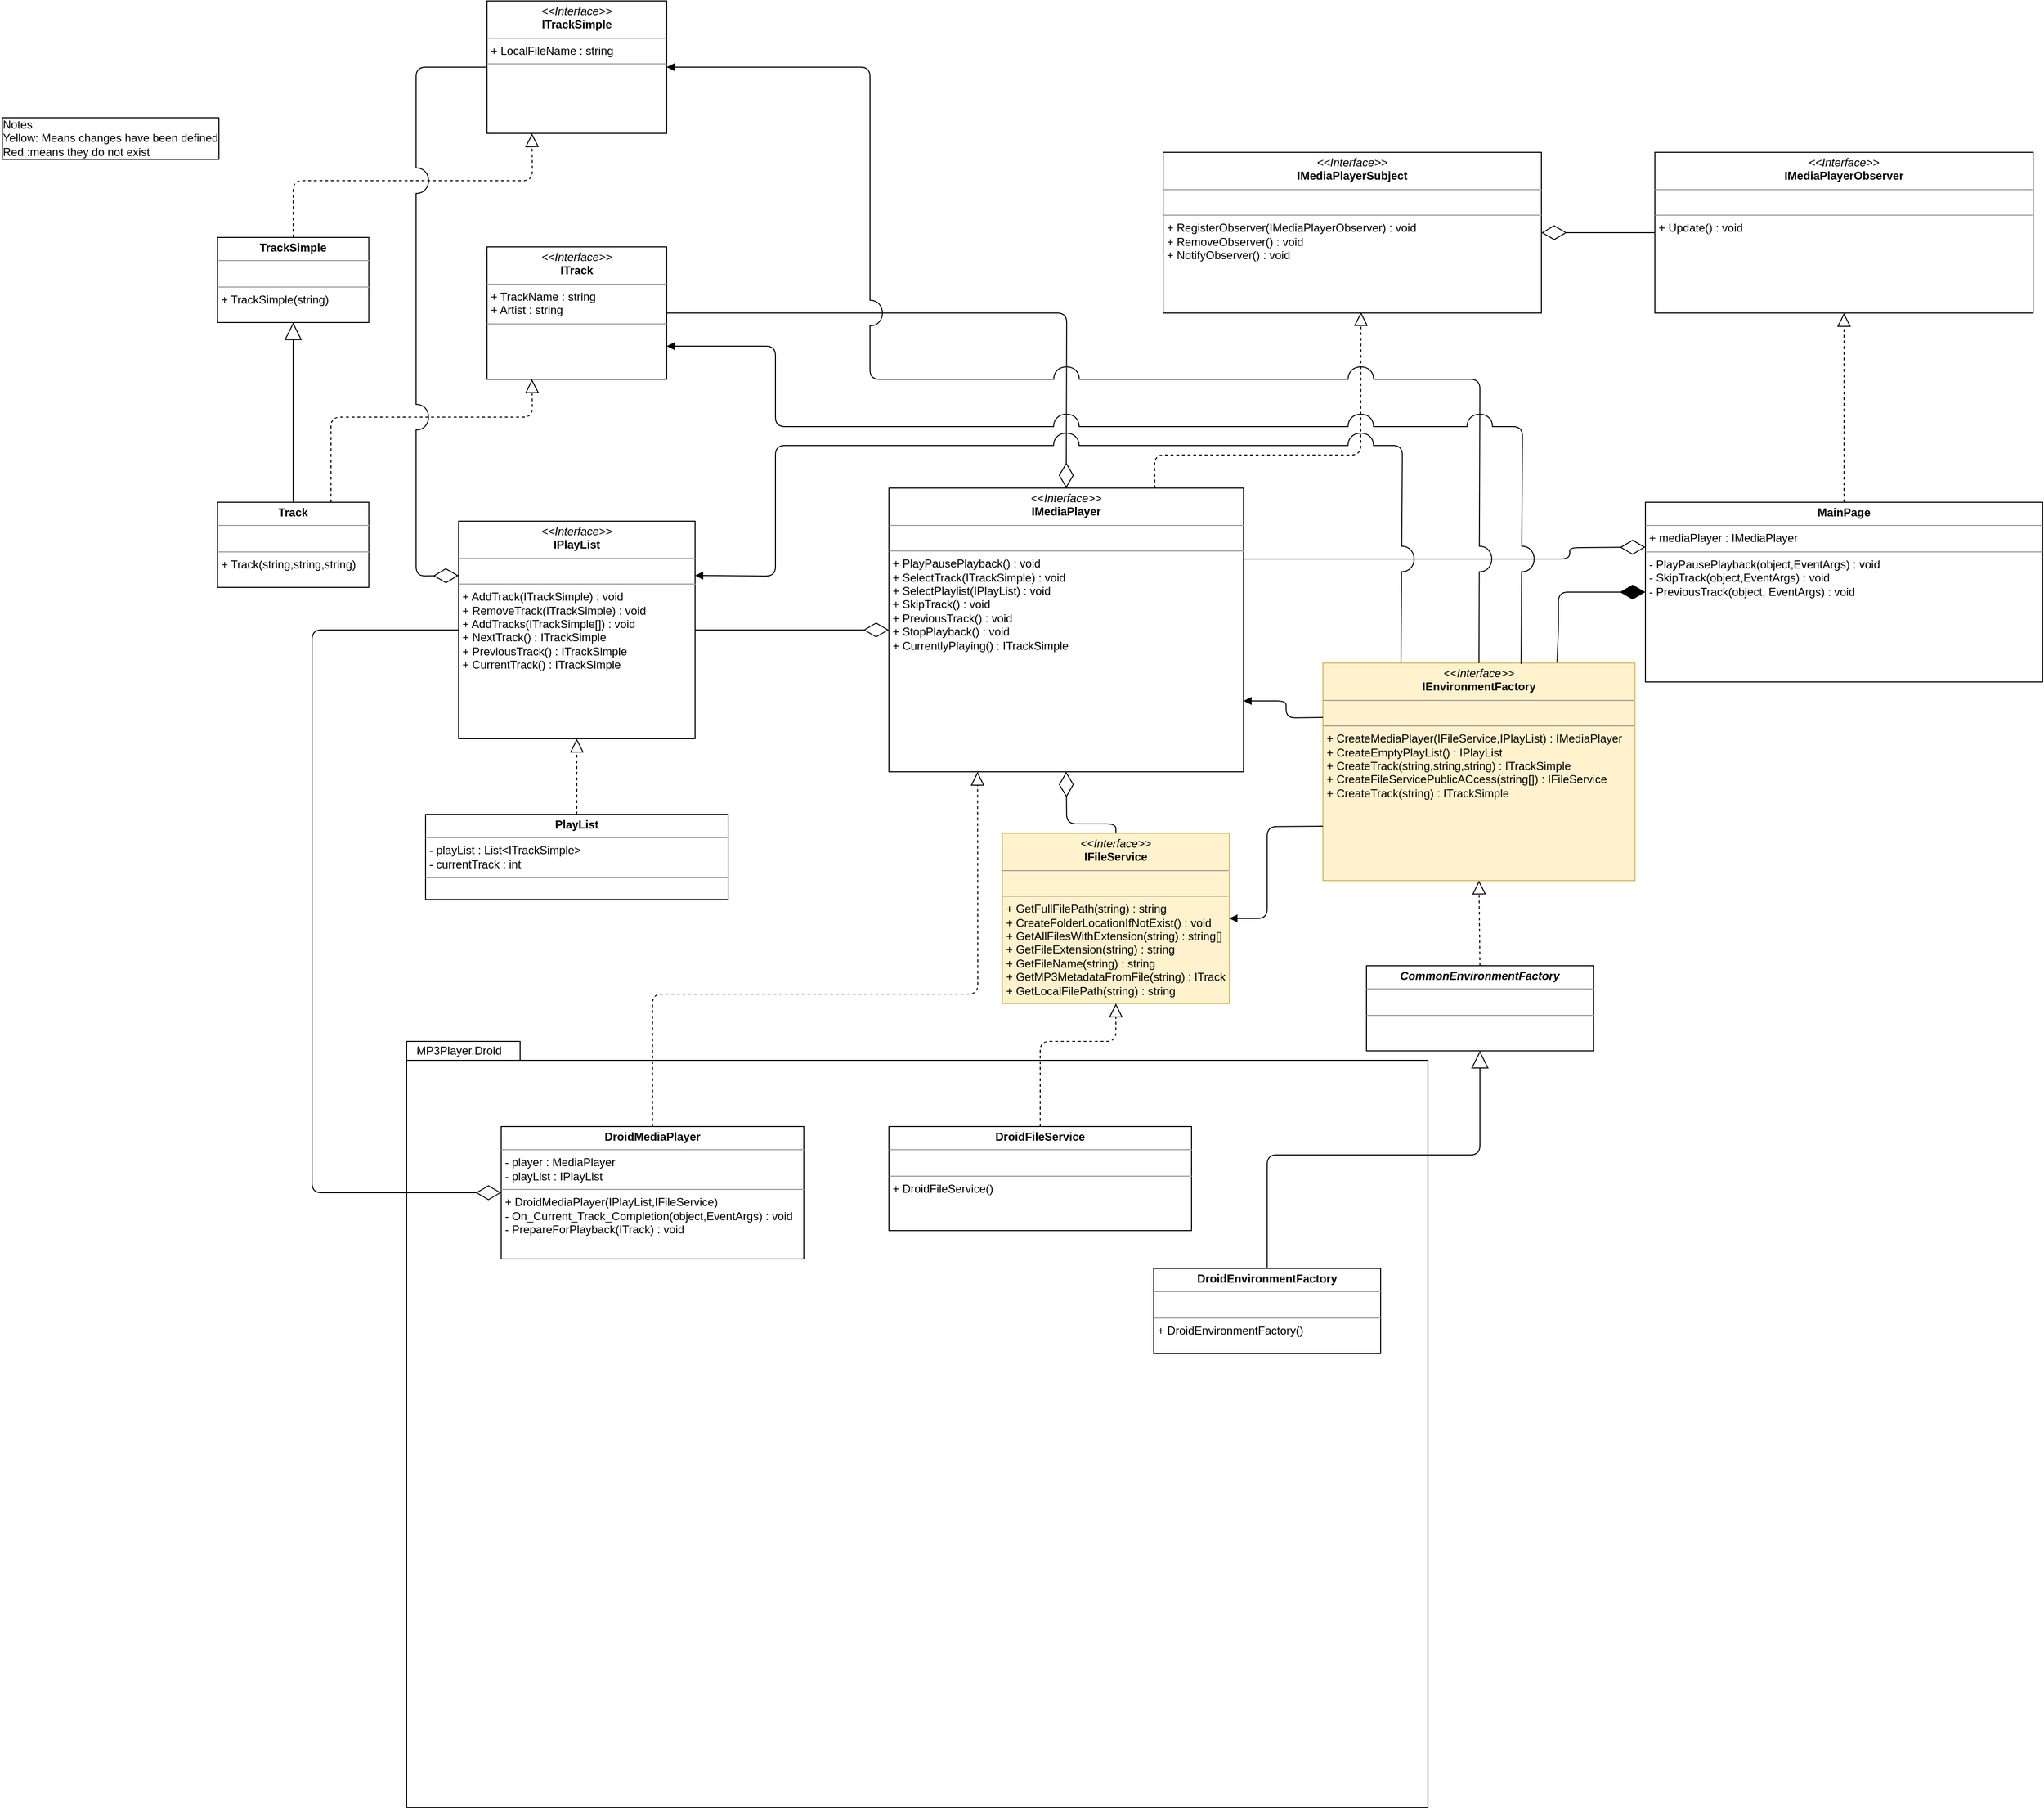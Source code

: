 <mxfile version="13.7.3" type="device"><diagram id="HUUeFHDhWBTNai8ZHie3" name="Page-1"><mxGraphModel dx="3972" dy="1922" grid="1" gridSize="10" guides="1" tooltips="1" connect="1" arrows="1" fold="1" page="1" pageScale="1" pageWidth="850" pageHeight="1100" math="0" shadow="0"><root><mxCell id="0"/><mxCell id="1" parent="0"/><mxCell id="qrjVzgQeKRkrGwkwkKDf-11" value="" style="endArrow=diamondThin;endFill=0;endSize=24;html=1;entryX=0;entryY=0.25;entryDx=0;entryDy=0;exitX=1;exitY=0.25;exitDx=0;exitDy=0;" edge="1" parent="1" source="0vaAGUW5ZTAlbGXLbAiR-6" target="EVAu9j5WxXPU5zPUNy9v-1"><mxGeometry width="160" relative="1" as="geometry"><mxPoint x="-390" y="-340" as="sourcePoint"/><mxPoint x="-230" y="-340" as="targetPoint"/><Array as="points"><mxPoint x="-260" y="-330"/><mxPoint x="-260" y="-342"/></Array></mxGeometry></mxCell><mxCell id="0vaAGUW5ZTAlbGXLbAiR-6" value="&lt;p style=&quot;margin: 0px ; margin-top: 4px ; text-align: center&quot;&gt;&lt;i&gt;&amp;lt;&amp;lt;Interface&amp;gt;&amp;gt;&lt;/i&gt;&lt;br&gt;&lt;b&gt;IMediaPlayer&lt;/b&gt;&lt;/p&gt;&lt;hr size=&quot;1&quot;&gt;&lt;p style=&quot;margin: 0px ; margin-left: 4px&quot;&gt;&lt;br&gt;&lt;/p&gt;&lt;hr size=&quot;1&quot;&gt;&lt;p style=&quot;margin: 0px ; margin-left: 4px&quot;&gt;&lt;span&gt;+ PlayPausePlayback() : void&lt;/span&gt;&lt;br&gt;&lt;/p&gt;&lt;p style=&quot;margin: 0px ; margin-left: 4px&quot;&gt;&lt;span&gt;+ SelectTrack(ITrackSimple) : void&lt;/span&gt;&lt;/p&gt;&lt;p style=&quot;margin: 0px ; margin-left: 4px&quot;&gt;&lt;span&gt;+ SelectPlaylist(IPlayList) : void&lt;/span&gt;&lt;/p&gt;&lt;p style=&quot;margin: 0px ; margin-left: 4px&quot;&gt;+ SkipTrack() : void&lt;span&gt;&lt;br&gt;&lt;/span&gt;&lt;/p&gt;&lt;p style=&quot;margin: 0px ; margin-left: 4px&quot;&gt;+ PreviousTrack() : void&lt;/p&gt;&lt;p style=&quot;margin: 0px ; margin-left: 4px&quot;&gt;+ StopPlayback() : void&lt;/p&gt;&lt;p style=&quot;margin: 0px ; margin-left: 4px&quot;&gt;+ CurrentlyPlaying() : ITrackSimple&lt;/p&gt;" style="verticalAlign=top;align=left;overflow=fill;fontSize=12;fontFamily=Helvetica;html=1;" parent="1" vertex="1"><mxGeometry x="-980" y="-405" width="375" height="300" as="geometry"/></mxCell><mxCell id="0vaAGUW5ZTAlbGXLbAiR-7" value="&lt;p style=&quot;margin: 0px ; margin-top: 4px ; text-align: center&quot;&gt;&lt;i&gt;&amp;lt;&amp;lt;Interface&amp;gt;&amp;gt;&lt;/i&gt;&lt;br&gt;&lt;b&gt;ITrack&lt;/b&gt;&lt;/p&gt;&lt;hr size=&quot;1&quot;&gt;&lt;p style=&quot;margin: 0px ; margin-left: 4px&quot;&gt;+ TrackName : string&lt;/p&gt;&lt;p style=&quot;margin: 0px ; margin-left: 4px&quot;&gt;+ Artist : string&lt;/p&gt;&lt;hr size=&quot;1&quot;&gt;&lt;p style=&quot;margin: 0px ; margin-left: 4px&quot;&gt;&lt;br&gt;&lt;/p&gt;" style="verticalAlign=top;align=left;overflow=fill;fontSize=12;fontFamily=Helvetica;html=1;" parent="1" vertex="1"><mxGeometry x="-1405" y="-660" width="190" height="140" as="geometry"/></mxCell><mxCell id="mlcBbqj9xhRoWr511YXS-2" value="&lt;p style=&quot;margin: 0px ; margin-top: 4px ; text-align: center&quot;&gt;&lt;i&gt;&amp;lt;&amp;lt;Interface&amp;gt;&amp;gt;&lt;/i&gt;&lt;br&gt;&lt;b&gt;IPlayList&lt;/b&gt;&lt;/p&gt;&lt;hr size=&quot;1&quot;&gt;&lt;p style=&quot;margin: 0px ; margin-left: 4px&quot;&gt;&lt;br&gt;&lt;/p&gt;&lt;hr size=&quot;1&quot;&gt;&lt;p style=&quot;margin: 0px ; margin-left: 4px&quot;&gt;+ AddTrack(ITrackSimple) : void&lt;/p&gt;&lt;p style=&quot;margin: 0px ; margin-left: 4px&quot;&gt;+ RemoveTrack(ITrackSimple) : void&lt;/p&gt;&lt;p style=&quot;margin: 0px ; margin-left: 4px&quot;&gt;+ AddTracks(ITrackSimple[]) : void&lt;/p&gt;&lt;p style=&quot;margin: 0px ; margin-left: 4px&quot;&gt;+ NextTrack() : ITrackSimple&lt;/p&gt;&lt;p style=&quot;margin: 0px ; margin-left: 4px&quot;&gt;+ PreviousTrack() : ITrackSimple&lt;/p&gt;&lt;p style=&quot;margin: 0px ; margin-left: 4px&quot;&gt;+ CurrentTrack() : ITrackSimple&amp;nbsp;&lt;/p&gt;&lt;p style=&quot;margin: 0px ; margin-left: 4px&quot;&gt;&lt;br&gt;&lt;/p&gt;" style="verticalAlign=top;align=left;overflow=fill;fontSize=12;fontFamily=Helvetica;html=1;" parent="1" vertex="1"><mxGeometry x="-1435" y="-370" width="250" height="230" as="geometry"/></mxCell><mxCell id="mlcBbqj9xhRoWr511YXS-3" value="" style="endArrow=diamondThin;endFill=0;endSize=24;html=1;entryX=0;entryY=0.5;entryDx=0;entryDy=0;exitX=1;exitY=0.5;exitDx=0;exitDy=0;" parent="1" source="mlcBbqj9xhRoWr511YXS-2" target="0vaAGUW5ZTAlbGXLbAiR-6" edge="1"><mxGeometry width="160" relative="1" as="geometry"><mxPoint x="-1230" y="-340" as="sourcePoint"/><mxPoint x="-1070" y="-340" as="targetPoint"/></mxGeometry></mxCell><mxCell id="mlcBbqj9xhRoWr511YXS-4" value="&lt;p style=&quot;margin: 0px ; margin-top: 4px ; text-align: center&quot;&gt;&lt;b&gt;PlayList&lt;/b&gt;&lt;/p&gt;&lt;hr size=&quot;1&quot;&gt;&lt;p style=&quot;margin: 0px ; margin-left: 4px&quot;&gt;- playList : List&amp;lt;ITrackSimple&amp;gt;&lt;/p&gt;&lt;p style=&quot;margin: 0px ; margin-left: 4px&quot;&gt;- currentTrack : int&lt;/p&gt;&lt;hr size=&quot;1&quot;&gt;&lt;p style=&quot;margin: 0px ; margin-left: 4px&quot;&gt;&lt;br&gt;&lt;/p&gt;" style="verticalAlign=top;align=left;overflow=fill;fontSize=12;fontFamily=Helvetica;html=1;" parent="1" vertex="1"><mxGeometry x="-1470" y="-60" width="320" height="90" as="geometry"/></mxCell><mxCell id="mlcBbqj9xhRoWr511YXS-5" value="" style="endArrow=block;dashed=1;endFill=0;endSize=12;html=1;entryX=0.5;entryY=1;entryDx=0;entryDy=0;exitX=0.5;exitY=0;exitDx=0;exitDy=0;" parent="1" source="mlcBbqj9xhRoWr511YXS-4" target="mlcBbqj9xhRoWr511YXS-2" edge="1"><mxGeometry width="160" relative="1" as="geometry"><mxPoint x="-1560" y="-90" as="sourcePoint"/><mxPoint x="-1400" y="-90" as="targetPoint"/></mxGeometry></mxCell><mxCell id="mlcBbqj9xhRoWr511YXS-8" value="" style="group;" parent="1" vertex="1" connectable="0"><mxGeometry x="-1490" y="180" width="1080" height="810" as="geometry"/></mxCell><mxCell id="mlcBbqj9xhRoWr511YXS-6" value="" style="shape=folder;fontStyle=1;spacingTop=10;tabWidth=120;tabHeight=20;tabPosition=left;html=1;" parent="mlcBbqj9xhRoWr511YXS-8" vertex="1"><mxGeometry width="1080" height="810" as="geometry"/></mxCell><mxCell id="mlcBbqj9xhRoWr511YXS-7" value="MP3Player.Droid" style="text;html=1;align=center;verticalAlign=middle;resizable=0;points=[];autosize=1;" parent="mlcBbqj9xhRoWr511YXS-8" vertex="1"><mxGeometry width="110" height="20" as="geometry"/></mxCell><mxCell id="mlcBbqj9xhRoWr511YXS-9" value="&lt;p style=&quot;margin: 0px ; margin-top: 4px ; text-align: center&quot;&gt;&lt;b&gt;DroidMediaPlayer&lt;/b&gt;&lt;/p&gt;&lt;hr size=&quot;1&quot;&gt;&lt;p style=&quot;margin: 0px ; margin-left: 4px&quot;&gt;- player : MediaPlayer&lt;/p&gt;&lt;p style=&quot;margin: 0px ; margin-left: 4px&quot;&gt;- playList : IPlayList&lt;/p&gt;&lt;hr size=&quot;1&quot;&gt;&lt;p style=&quot;margin: 0px ; margin-left: 4px&quot;&gt;+ DroidMediaPlayer(IPlayList,IFileService)&lt;/p&gt;&lt;p style=&quot;margin: 0px ; margin-left: 4px&quot;&gt;-&amp;nbsp;On_Current_Track_Completion(object,EventArgs) : void&lt;/p&gt;&lt;p style=&quot;margin: 0px ; margin-left: 4px&quot;&gt;-&amp;nbsp;PrepareForPlayback(ITrack) : void&lt;/p&gt;" style="verticalAlign=top;align=left;overflow=fill;fontSize=12;fontFamily=Helvetica;html=1;" parent="mlcBbqj9xhRoWr511YXS-8" vertex="1"><mxGeometry x="100" y="90" width="320" height="140" as="geometry"/></mxCell><mxCell id="mlcBbqj9xhRoWr511YXS-21" value="&lt;p style=&quot;margin: 0px ; margin-top: 4px ; text-align: center&quot;&gt;&lt;b&gt;DroidFileService&lt;/b&gt;&lt;/p&gt;&lt;hr size=&quot;1&quot;&gt;&lt;p style=&quot;margin: 0px ; margin-left: 4px&quot;&gt;&lt;br&gt;&lt;/p&gt;&lt;hr size=&quot;1&quot;&gt;&lt;p style=&quot;margin: 0px ; margin-left: 4px&quot;&gt;+ DroidFileService()&lt;/p&gt;" style="verticalAlign=top;align=left;overflow=fill;fontSize=12;fontFamily=Helvetica;html=1;" parent="mlcBbqj9xhRoWr511YXS-8" vertex="1"><mxGeometry x="510" y="90" width="320" height="110" as="geometry"/></mxCell><mxCell id="qrjVzgQeKRkrGwkwkKDf-4" value="&lt;p style=&quot;margin: 0px ; margin-top: 4px ; text-align: center&quot;&gt;&lt;b&gt;DroidEnvironmentFactory&lt;/b&gt;&lt;/p&gt;&lt;hr size=&quot;1&quot;&gt;&lt;p style=&quot;margin: 0px ; margin-left: 4px&quot;&gt;&lt;br&gt;&lt;/p&gt;&lt;hr size=&quot;1&quot;&gt;&lt;p style=&quot;margin: 0px ; margin-left: 4px&quot;&gt;+ DroidEnvironmentFactory()&lt;/p&gt;" style="verticalAlign=top;align=left;overflow=fill;fontSize=12;fontFamily=Helvetica;html=1;" vertex="1" parent="mlcBbqj9xhRoWr511YXS-8"><mxGeometry x="790" y="240" width="240" height="90" as="geometry"/></mxCell><mxCell id="mlcBbqj9xhRoWr511YXS-10" value="" style="endArrow=block;dashed=1;endFill=0;endSize=12;html=1;entryX=0.25;entryY=1;entryDx=0;entryDy=0;exitX=0.5;exitY=0;exitDx=0;exitDy=0;" parent="1" source="mlcBbqj9xhRoWr511YXS-9" target="0vaAGUW5ZTAlbGXLbAiR-6" edge="1"><mxGeometry width="160" relative="1" as="geometry"><mxPoint x="-940" y="60" as="sourcePoint"/><mxPoint x="-780" y="60" as="targetPoint"/><Array as="points"><mxPoint x="-1230" y="130"/><mxPoint x="-886" y="130"/></Array></mxGeometry></mxCell><mxCell id="mlcBbqj9xhRoWr511YXS-11" value="" style="endArrow=diamondThin;endFill=0;endSize=24;html=1;entryX=0;entryY=0.5;entryDx=0;entryDy=0;exitX=0;exitY=0.5;exitDx=0;exitDy=0;" parent="1" source="mlcBbqj9xhRoWr511YXS-2" target="mlcBbqj9xhRoWr511YXS-9" edge="1"><mxGeometry width="160" relative="1" as="geometry"><mxPoint x="-1420" y="90" as="sourcePoint"/><mxPoint x="-1260" y="90" as="targetPoint"/><Array as="points"><mxPoint x="-1590" y="-255"/><mxPoint x="-1590" y="340"/></Array></mxGeometry></mxCell><mxCell id="mlcBbqj9xhRoWr511YXS-14" value="" style="endArrow=diamondThin;endFill=0;endSize=24;html=1;entryX=0.5;entryY=0;entryDx=0;entryDy=0;exitX=1;exitY=0.5;exitDx=0;exitDy=0;" parent="1" source="0vaAGUW5ZTAlbGXLbAiR-7" target="0vaAGUW5ZTAlbGXLbAiR-6" edge="1"><mxGeometry width="160" relative="1" as="geometry"><mxPoint x="-1040" y="-560" as="sourcePoint"/><mxPoint x="-970" y="-200" as="targetPoint"/><Array as="points"><mxPoint x="-792" y="-590"/></Array></mxGeometry></mxCell><mxCell id="mlcBbqj9xhRoWr511YXS-15" value="&lt;p style=&quot;margin: 0px ; margin-top: 4px ; text-align: center&quot;&gt;&lt;i&gt;&amp;lt;&amp;lt;Interface&amp;gt;&amp;gt;&lt;/i&gt;&lt;br&gt;&lt;b&gt;IFileService&lt;/b&gt;&lt;/p&gt;&lt;hr size=&quot;1&quot;&gt;&lt;p style=&quot;margin: 0px ; margin-left: 4px&quot;&gt;&lt;br&gt;&lt;/p&gt;&lt;hr size=&quot;1&quot;&gt;&lt;p style=&quot;margin: 0px ; margin-left: 4px&quot;&gt;+ GetFullFilePath(string) : string&lt;/p&gt;&lt;p style=&quot;margin: 0px ; margin-left: 4px&quot;&gt;+ CreateFolderLocationIfNotExist() : void&lt;/p&gt;&lt;p style=&quot;margin: 0px ; margin-left: 4px&quot;&gt;+ GetAllFilesWithExtension(string) : string[]&lt;/p&gt;&lt;p style=&quot;margin: 0px ; margin-left: 4px&quot;&gt;+ GetFileExtension(string) : string&lt;/p&gt;&lt;p style=&quot;margin: 0px ; margin-left: 4px&quot;&gt;+ GetFileName(string) : string&lt;/p&gt;&lt;p style=&quot;margin: 0px ; margin-left: 4px&quot;&gt;+ GetMP3MetadataFromFile(string) : ITrack&lt;/p&gt;&lt;p style=&quot;margin: 0px ; margin-left: 4px&quot;&gt;+ GetLocalFilePath(string) : string&lt;/p&gt;" style="verticalAlign=top;align=left;overflow=fill;fontSize=12;fontFamily=Helvetica;html=1;fillColor=#fff2cc;strokeColor=#d6b656;" parent="1" vertex="1"><mxGeometry x="-860" y="-40" width="240" height="180" as="geometry"/></mxCell><mxCell id="mlcBbqj9xhRoWr511YXS-22" value="" style="endArrow=block;dashed=1;endFill=0;endSize=12;html=1;entryX=0.5;entryY=1;entryDx=0;entryDy=0;exitX=0.5;exitY=0;exitDx=0;exitDy=0;" parent="1" source="mlcBbqj9xhRoWr511YXS-21" target="mlcBbqj9xhRoWr511YXS-15" edge="1"><mxGeometry width="160" relative="1" as="geometry"><mxPoint x="-1220" y="280" as="sourcePoint"/><mxPoint x="-876.25" y="-50" as="targetPoint"/><Array as="points"><mxPoint x="-820" y="180"/><mxPoint x="-740" y="180"/></Array></mxGeometry></mxCell><mxCell id="mlcBbqj9xhRoWr511YXS-23" value="" style="endArrow=diamondThin;endFill=0;endSize=24;html=1;exitX=0.5;exitY=0;exitDx=0;exitDy=0;entryX=0.5;entryY=1;entryDx=0;entryDy=0;" parent="1" source="mlcBbqj9xhRoWr511YXS-15" target="0vaAGUW5ZTAlbGXLbAiR-6" edge="1"><mxGeometry width="160" relative="1" as="geometry"><mxPoint x="-1110" y="30" as="sourcePoint"/><mxPoint x="-950" y="30" as="targetPoint"/><Array as="points"><mxPoint x="-740" y="-50"/><mxPoint x="-792" y="-50"/></Array></mxGeometry></mxCell><mxCell id="mlcBbqj9xhRoWr511YXS-25" value="&lt;p style=&quot;margin: 0px ; margin-top: 4px ; text-align: center&quot;&gt;&lt;b&gt;Track&lt;/b&gt;&lt;/p&gt;&lt;hr size=&quot;1&quot;&gt;&lt;p style=&quot;margin: 0px ; margin-left: 4px&quot;&gt;&lt;br&gt;&lt;/p&gt;&lt;hr size=&quot;1&quot;&gt;&lt;p style=&quot;margin: 0px ; margin-left: 4px&quot;&gt;+ Track(string,string,string)&lt;/p&gt;" style="verticalAlign=top;align=left;overflow=fill;fontSize=12;fontFamily=Helvetica;html=1;" parent="1" vertex="1"><mxGeometry x="-1690" y="-390" width="160" height="90" as="geometry"/></mxCell><mxCell id="mlcBbqj9xhRoWr511YXS-26" value="" style="endArrow=block;dashed=1;endFill=0;endSize=12;html=1;entryX=0.25;entryY=1;entryDx=0;entryDy=0;exitX=0.75;exitY=0;exitDx=0;exitDy=0;" parent="1" source="mlcBbqj9xhRoWr511YXS-25" target="0vaAGUW5ZTAlbGXLbAiR-7" edge="1"><mxGeometry width="160" relative="1" as="geometry"><mxPoint x="-1630" y="-550" as="sourcePoint"/><mxPoint x="-1470" y="-550" as="targetPoint"/><Array as="points"><mxPoint x="-1570" y="-480"/><mxPoint x="-1357" y="-480"/></Array></mxGeometry></mxCell><mxCell id="mlcBbqj9xhRoWr511YXS-27" value="Notes:&lt;br&gt;Yellow: Means changes have been defined&lt;br&gt;Red :means they do not exist" style="text;html=1;align=left;verticalAlign=middle;resizable=0;points=[];autosize=1;labelBackgroundColor=#ffffff;labelBorderColor=#000000;" parent="1" vertex="1"><mxGeometry x="-1920" y="-800" width="240" height="50" as="geometry"/></mxCell><mxCell id="mlcBbqj9xhRoWr511YXS-29" value="&lt;p style=&quot;margin: 0px ; margin-top: 4px ; text-align: center&quot;&gt;&lt;i&gt;&amp;lt;&amp;lt;Interface&amp;gt;&amp;gt;&lt;/i&gt;&lt;br&gt;&lt;b&gt;IMediaPlayerSubject&lt;/b&gt;&lt;/p&gt;&lt;hr size=&quot;1&quot;&gt;&lt;p style=&quot;margin: 0px ; margin-left: 4px&quot;&gt;&lt;br&gt;&lt;/p&gt;&lt;hr size=&quot;1&quot;&gt;&lt;p style=&quot;margin: 0px ; margin-left: 4px&quot;&gt;+ RegisterObserver(IMediaPlayerObserver) : void&lt;/p&gt;&lt;p style=&quot;margin: 0px ; margin-left: 4px&quot;&gt;+ RemoveObserver() : void&lt;/p&gt;&lt;p style=&quot;margin: 0px ; margin-left: 4px&quot;&gt;+ NotifyObserver() : void&lt;/p&gt;&lt;p style=&quot;margin: 0px ; margin-left: 4px&quot;&gt;&lt;br&gt;&lt;/p&gt;" style="verticalAlign=top;align=left;overflow=fill;fontSize=12;fontFamily=Helvetica;html=1;" parent="1" vertex="1"><mxGeometry x="-690" y="-760" width="400" height="170" as="geometry"/></mxCell><mxCell id="mlcBbqj9xhRoWr511YXS-30" value="&lt;p style=&quot;margin: 0px ; margin-top: 4px ; text-align: center&quot;&gt;&lt;i&gt;&amp;lt;&amp;lt;Interface&amp;gt;&amp;gt;&lt;/i&gt;&lt;br&gt;&lt;b&gt;IMediaPlayerObserver&lt;/b&gt;&lt;/p&gt;&lt;hr size=&quot;1&quot;&gt;&lt;p style=&quot;margin: 0px ; margin-left: 4px&quot;&gt;&lt;br&gt;&lt;/p&gt;&lt;hr size=&quot;1&quot;&gt;&lt;p style=&quot;margin: 0px ; margin-left: 4px&quot;&gt;+ Update() : void&lt;/p&gt;&lt;p style=&quot;margin: 0px ; margin-left: 4px&quot;&gt;&lt;br&gt;&lt;/p&gt;" style="verticalAlign=top;align=left;overflow=fill;fontSize=12;fontFamily=Helvetica;html=1;" parent="1" vertex="1"><mxGeometry x="-170" y="-760" width="400" height="170" as="geometry"/></mxCell><mxCell id="mlcBbqj9xhRoWr511YXS-31" value="" style="endArrow=block;dashed=1;endFill=0;endSize=12;html=1;exitX=0.75;exitY=0;exitDx=0;exitDy=0;entryX=0.523;entryY=0.994;entryDx=0;entryDy=0;entryPerimeter=0;" parent="1" source="0vaAGUW5ZTAlbGXLbAiR-6" target="mlcBbqj9xhRoWr511YXS-29" edge="1"><mxGeometry width="160" relative="1" as="geometry"><mxPoint x="-560" y="-360" as="sourcePoint"/><mxPoint x="-400" y="-360" as="targetPoint"/><Array as="points"><mxPoint x="-699" y="-440"/><mxPoint x="-481" y="-440"/></Array></mxGeometry></mxCell><mxCell id="mlcBbqj9xhRoWr511YXS-32" value="" style="endArrow=diamondThin;endFill=0;endSize=24;html=1;entryX=1;entryY=0.5;entryDx=0;entryDy=0;exitX=0;exitY=0.5;exitDx=0;exitDy=0;" parent="1" source="mlcBbqj9xhRoWr511YXS-30" target="mlcBbqj9xhRoWr511YXS-29" edge="1"><mxGeometry width="160" relative="1" as="geometry"><mxPoint x="-360" y="-330" as="sourcePoint"/><mxPoint x="-200" y="-330" as="targetPoint"/></mxGeometry></mxCell><mxCell id="EVAu9j5WxXPU5zPUNy9v-1" value="&lt;p style=&quot;margin: 0px ; margin-top: 4px ; text-align: center&quot;&gt;&lt;b&gt;MainPage&lt;/b&gt;&lt;/p&gt;&lt;hr size=&quot;1&quot;&gt;&lt;p style=&quot;margin: 0px ; margin-left: 4px&quot;&gt;+ mediaPlayer : IMediaPlayer&lt;/p&gt;&lt;hr size=&quot;1&quot;&gt;&lt;p style=&quot;margin: 0px ; margin-left: 4px&quot;&gt;- PlayPausePlayback(object,EventArgs) : void&lt;/p&gt;&lt;p style=&quot;margin: 0px ; margin-left: 4px&quot;&gt;- SkipTrack(object,EventArgs) : void&lt;/p&gt;&lt;p style=&quot;margin: 0px ; margin-left: 4px&quot;&gt;- PreviousTrack(object, EventArgs) : void&lt;/p&gt;" style="verticalAlign=top;align=left;overflow=fill;fontSize=12;fontFamily=Helvetica;html=1;" parent="1" vertex="1"><mxGeometry x="-180" y="-390" width="420" height="190" as="geometry"/></mxCell><mxCell id="EVAu9j5WxXPU5zPUNy9v-2" value="" style="endArrow=block;dashed=1;endFill=0;endSize=12;html=1;entryX=0.5;entryY=1;entryDx=0;entryDy=0;exitX=0.5;exitY=0;exitDx=0;exitDy=0;" parent="1" source="EVAu9j5WxXPU5zPUNy9v-1" target="mlcBbqj9xhRoWr511YXS-30" edge="1"><mxGeometry width="160" relative="1" as="geometry"><mxPoint x="70" y="-460" as="sourcePoint"/><mxPoint x="-160" y="-450" as="targetPoint"/></mxGeometry></mxCell><mxCell id="EVAu9j5WxXPU5zPUNy9v-3" value="" style="endArrow=diamondThin;endFill=1;endSize=24;html=1;entryX=0;entryY=0.5;entryDx=0;entryDy=0;exitX=0.75;exitY=0;exitDx=0;exitDy=0;" parent="1" source="qrjVzgQeKRkrGwkwkKDf-1" target="EVAu9j5WxXPU5zPUNy9v-1" edge="1"><mxGeometry width="160" relative="1" as="geometry"><mxPoint x="-540" y="-280" as="sourcePoint"/><mxPoint x="-380" y="-280" as="targetPoint"/><Array as="points"><mxPoint x="-272" y="-255"/><mxPoint x="-272" y="-295"/></Array></mxGeometry></mxCell><mxCell id="qrjVzgQeKRkrGwkwkKDf-1" value="&lt;p style=&quot;margin: 0px ; margin-top: 4px ; text-align: center&quot;&gt;&lt;i&gt;&amp;lt;&amp;lt;Interface&amp;gt;&amp;gt;&lt;/i&gt;&lt;br&gt;&lt;b&gt;IEnvironmentFactory&lt;/b&gt;&lt;/p&gt;&lt;hr size=&quot;1&quot;&gt;&lt;p style=&quot;margin: 0px ; margin-left: 4px&quot;&gt;&lt;br&gt;&lt;/p&gt;&lt;hr size=&quot;1&quot;&gt;&lt;p style=&quot;margin: 0px ; margin-left: 4px&quot;&gt;+ CreateMediaPlayer(IFileService,IPlayList) : IMediaPlayer&lt;/p&gt;&lt;p style=&quot;margin: 0px ; margin-left: 4px&quot;&gt;+ CreateEmptyPlayList() : IPlayList&lt;/p&gt;&lt;p style=&quot;margin: 0px ; margin-left: 4px&quot;&gt;+ CreateTrack(string,string,string) : ITrackSimple&lt;/p&gt;&lt;p style=&quot;margin: 0px ; margin-left: 4px&quot;&gt;+ CreateFileServicePublicACcess(string[]) : IFileService&lt;/p&gt;&lt;p style=&quot;margin: 0px ; margin-left: 4px&quot;&gt;+ CreateTrack(string) : ITrackSimple&lt;/p&gt;" style="verticalAlign=top;align=left;overflow=fill;fontSize=12;fontFamily=Helvetica;html=1;fillColor=#fff2cc;strokeColor=#d6b656;" vertex="1" parent="1"><mxGeometry x="-521" y="-220" width="330" height="230" as="geometry"/></mxCell><mxCell id="qrjVzgQeKRkrGwkwkKDf-2" value="&lt;p style=&quot;margin: 0px ; margin-top: 4px ; text-align: center&quot;&gt;&lt;b&gt;&lt;i&gt;CommonEnvironmentFactory&lt;/i&gt;&lt;/b&gt;&lt;/p&gt;&lt;hr size=&quot;1&quot;&gt;&lt;p style=&quot;margin: 0px ; margin-left: 4px&quot;&gt;&lt;br&gt;&lt;/p&gt;&lt;hr size=&quot;1&quot;&gt;&lt;p style=&quot;margin: 0px ; margin-left: 4px&quot;&gt;&lt;br&gt;&lt;/p&gt;" style="verticalAlign=top;align=left;overflow=fill;fontSize=12;fontFamily=Helvetica;html=1;" vertex="1" parent="1"><mxGeometry x="-475" y="100" width="240" height="90" as="geometry"/></mxCell><mxCell id="qrjVzgQeKRkrGwkwkKDf-3" value="" style="endArrow=block;dashed=1;endFill=0;endSize=12;html=1;entryX=0.5;entryY=1;entryDx=0;entryDy=0;exitX=0.5;exitY=0;exitDx=0;exitDy=0;" edge="1" parent="1" source="qrjVzgQeKRkrGwkwkKDf-2" target="qrjVzgQeKRkrGwkwkKDf-1"><mxGeometry width="160" relative="1" as="geometry"><mxPoint x="-810" y="280" as="sourcePoint"/><mxPoint x="-755" y="130" as="targetPoint"/><Array as="points"/></mxGeometry></mxCell><mxCell id="qrjVzgQeKRkrGwkwkKDf-5" value="" style="endArrow=block;endSize=16;endFill=0;html=1;exitX=0.5;exitY=0;exitDx=0;exitDy=0;entryX=0.5;entryY=1;entryDx=0;entryDy=0;" edge="1" parent="1" source="qrjVzgQeKRkrGwkwkKDf-4" target="qrjVzgQeKRkrGwkwkKDf-2"><mxGeometry width="160" relative="1" as="geometry"><mxPoint x="-210" y="390" as="sourcePoint"/><mxPoint x="-50" y="390" as="targetPoint"/><Array as="points"><mxPoint x="-580" y="300"/><mxPoint x="-355" y="300"/></Array></mxGeometry></mxCell><mxCell id="qrjVzgQeKRkrGwkwkKDf-7" value="" style="html=1;verticalAlign=bottom;endArrow=block;exitX=0;exitY=0.75;exitDx=0;exitDy=0;entryX=1;entryY=0.5;entryDx=0;entryDy=0;" edge="1" parent="1" source="qrjVzgQeKRkrGwkwkKDf-1" target="mlcBbqj9xhRoWr511YXS-15"><mxGeometry width="80" relative="1" as="geometry"><mxPoint x="-640" y="-40" as="sourcePoint"/><mxPoint x="-560" y="-40" as="targetPoint"/><Array as="points"><mxPoint x="-580" y="-47"/><mxPoint x="-580" y="50"/></Array></mxGeometry></mxCell><mxCell id="qrjVzgQeKRkrGwkwkKDf-8" value="" style="html=1;verticalAlign=bottom;endArrow=block;exitX=0;exitY=0.25;exitDx=0;exitDy=0;entryX=1;entryY=0.75;entryDx=0;entryDy=0;" edge="1" parent="1" source="qrjVzgQeKRkrGwkwkKDf-1" target="0vaAGUW5ZTAlbGXLbAiR-6"><mxGeometry width="80" relative="1" as="geometry"><mxPoint x="-630" y="-30" as="sourcePoint"/><mxPoint x="-550" y="-30" as="targetPoint"/><Array as="points"><mxPoint x="-560" y="-162"/><mxPoint x="-560" y="-180"/></Array></mxGeometry></mxCell><mxCell id="qrjVzgQeKRkrGwkwkKDf-9" value="" style="html=1;verticalAlign=bottom;endArrow=block;exitX=0.25;exitY=0;exitDx=0;exitDy=0;entryX=1;entryY=0.25;entryDx=0;entryDy=0;jumpStyle=arc;jumpSize=27;" edge="1" parent="1" source="qrjVzgQeKRkrGwkwkKDf-1" target="mlcBbqj9xhRoWr511YXS-2"><mxGeometry width="80" relative="1" as="geometry"><mxPoint x="-510" y="-152.5" as="sourcePoint"/><mxPoint x="-595" y="-170" as="targetPoint"/><Array as="points"><mxPoint x="-437" y="-450"/><mxPoint x="-1100" y="-450"/><mxPoint x="-1100" y="-312"/></Array></mxGeometry></mxCell><mxCell id="qrjVzgQeKRkrGwkwkKDf-10" value="" style="html=1;verticalAlign=bottom;endArrow=block;exitX=0.5;exitY=0;exitDx=0;exitDy=0;entryX=1;entryY=0.5;entryDx=0;entryDy=0;jumpStyle=arc;jumpSize=27;" edge="1" parent="1" source="qrjVzgQeKRkrGwkwkKDf-1" target="qrjVzgQeKRkrGwkwkKDf-14"><mxGeometry width="80" relative="1" as="geometry"><mxPoint x="-427.5" y="-210" as="sourcePoint"/><mxPoint x="-1205" y="-302.5" as="targetPoint"/><Array as="points"><mxPoint x="-355" y="-520"/><mxPoint x="-1000" y="-520"/><mxPoint x="-1000" y="-555"/><mxPoint x="-1000" y="-850"/></Array></mxGeometry></mxCell><mxCell id="qrjVzgQeKRkrGwkwkKDf-14" value="&lt;p style=&quot;margin: 0px ; margin-top: 4px ; text-align: center&quot;&gt;&lt;i&gt;&amp;lt;&amp;lt;Interface&amp;gt;&amp;gt;&lt;/i&gt;&lt;br&gt;&lt;b&gt;ITrackSimple&lt;/b&gt;&lt;/p&gt;&lt;hr size=&quot;1&quot;&gt;&lt;p style=&quot;margin: 0px ; margin-left: 4px&quot;&gt;&lt;span&gt;+ LocalFileName : string&lt;/span&gt;&lt;br&gt;&lt;/p&gt;&lt;hr size=&quot;1&quot;&gt;&lt;p style=&quot;margin: 0px ; margin-left: 4px&quot;&gt;&lt;br&gt;&lt;/p&gt;" style="verticalAlign=top;align=left;overflow=fill;fontSize=12;fontFamily=Helvetica;html=1;" vertex="1" parent="1"><mxGeometry x="-1405" y="-920" width="190" height="140" as="geometry"/></mxCell><mxCell id="qrjVzgQeKRkrGwkwkKDf-16" value="" style="html=1;verticalAlign=bottom;endArrow=block;exitX=0.635;exitY=0.004;exitDx=0;exitDy=0;entryX=1;entryY=0.75;entryDx=0;entryDy=0;jumpStyle=arc;jumpSize=27;exitPerimeter=0;" edge="1" parent="1" source="qrjVzgQeKRkrGwkwkKDf-1" target="0vaAGUW5ZTAlbGXLbAiR-7"><mxGeometry width="80" relative="1" as="geometry"><mxPoint x="-345" y="-210" as="sourcePoint"/><mxPoint x="-1205.0" y="-545" as="targetPoint"/><Array as="points"><mxPoint x="-310" y="-470"/><mxPoint x="-1100" y="-470"/><mxPoint x="-1100" y="-555"/></Array></mxGeometry></mxCell><mxCell id="qrjVzgQeKRkrGwkwkKDf-18" value="&lt;p style=&quot;margin: 0px ; margin-top: 4px ; text-align: center&quot;&gt;&lt;b&gt;TrackSimple&lt;/b&gt;&lt;/p&gt;&lt;hr size=&quot;1&quot;&gt;&lt;p style=&quot;margin: 0px ; margin-left: 4px&quot;&gt;&lt;br&gt;&lt;/p&gt;&lt;hr size=&quot;1&quot;&gt;&lt;p style=&quot;margin: 0px ; margin-left: 4px&quot;&gt;+ TrackSimple(string)&lt;/p&gt;" style="verticalAlign=top;align=left;overflow=fill;fontSize=12;fontFamily=Helvetica;html=1;" vertex="1" parent="1"><mxGeometry x="-1690" y="-670" width="160" height="90" as="geometry"/></mxCell><mxCell id="qrjVzgQeKRkrGwkwkKDf-19" value="" style="endArrow=block;dashed=1;endFill=0;endSize=12;html=1;entryX=0.25;entryY=1;entryDx=0;entryDy=0;exitX=0.5;exitY=0;exitDx=0;exitDy=0;" edge="1" parent="1" source="qrjVzgQeKRkrGwkwkKDf-18" target="qrjVzgQeKRkrGwkwkKDf-14"><mxGeometry width="160" relative="1" as="geometry"><mxPoint x="-1580" y="-380" as="sourcePoint"/><mxPoint x="-1347.5" y="-510" as="targetPoint"/><Array as="points"><mxPoint x="-1610" y="-730"/><mxPoint x="-1357" y="-730"/></Array></mxGeometry></mxCell><mxCell id="qrjVzgQeKRkrGwkwkKDf-20" value="" style="endArrow=block;endSize=16;endFill=0;html=1;exitX=0.5;exitY=0;exitDx=0;exitDy=0;entryX=0.5;entryY=1;entryDx=0;entryDy=0;" edge="1" parent="1" source="mlcBbqj9xhRoWr511YXS-25" target="qrjVzgQeKRkrGwkwkKDf-18"><mxGeometry width="160" relative="1" as="geometry"><mxPoint x="-1830" y="-500" as="sourcePoint"/><mxPoint x="-1670" y="-500" as="targetPoint"/></mxGeometry></mxCell><mxCell id="mlcBbqj9xhRoWr511YXS-13" value="" style="endArrow=diamondThin;endFill=0;endSize=24;html=1;entryX=0;entryY=0.25;entryDx=0;entryDy=0;exitX=0;exitY=0.5;exitDx=0;exitDy=0;jumpStyle=arc;jumpSize=27;" parent="1" source="qrjVzgQeKRkrGwkwkKDf-14" target="mlcBbqj9xhRoWr511YXS-2" edge="1"><mxGeometry width="160" relative="1" as="geometry"><mxPoint x="-1310" y="-480" as="sourcePoint"/><mxPoint x="-970" y="-200" as="targetPoint"/><Array as="points"><mxPoint x="-1480" y="-850"/><mxPoint x="-1480" y="-312"/></Array></mxGeometry></mxCell></root></mxGraphModel></diagram></mxfile>